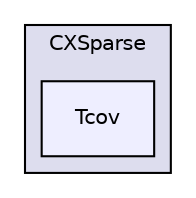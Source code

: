 digraph "libs/SuiteSparse/CXSparse/Tcov" {
  compound=true
  node [ fontsize="10", fontname="Helvetica"];
  edge [ labelfontsize="10", labelfontname="Helvetica"];
  subgraph clusterdir_0e12e647490e8d189a9c8b720f02e403 {
    graph [ bgcolor="#ddddee", pencolor="black", label="CXSparse" fontname="Helvetica", fontsize="10", URL="dir_0e12e647490e8d189a9c8b720f02e403.html"]
  dir_879200bffd8f5c883c0e2bb96154c3a2 [shape=box, label="Tcov", style="filled", fillcolor="#eeeeff", pencolor="black", URL="dir_879200bffd8f5c883c0e2bb96154c3a2.html"];
  }
}
